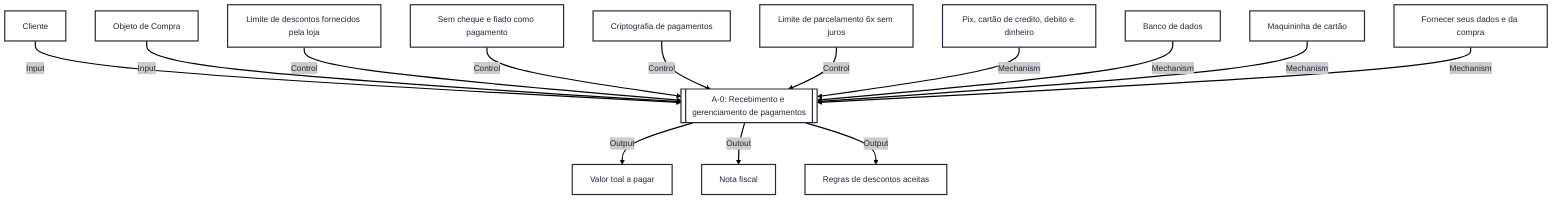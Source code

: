 ---
config:
      theme: redux
---
flowchart TB
        %% Entradas
        CL[Cliente]
        OC[Objeto de Compra]

        %% Controles
        LJ[Limite de descontos fornecidos pela loja]
        SP[Sem cheque e fiado como pagamento]
        CP[Criptografia de pagamentos]
        LM[Limite de parcelamento 6x sem juros]

        %% Mecanismo
        FM[Pix, cartão de credito, debito e dinheiro]
        BD[Banco de dados]
        MQ[Maquininha de cartão]
        ID[Fornecer seus dados e da compra]

        %% Atividade Principal
        A0[[A-0: Recebimento e gerenciamento de pagamentos]]

        %% Saídas
        VP[Valor toal a pagar]
        NF[Nota fiscal]
        RA[Regras de descontos aceitas]

        %%Ligações
        CL -->|Input| A0
        OC -->|Input| A0

        LJ -->|Control| A0
        SP -->|Control| A0
        CP -->|Control| A0
        LM -->|Control| A0

        FM -->|Mechanism| A0
        BD -->|Mechanism| A0
        MQ -->|Mechanism| A0
        ID -->|Mechanism| A0

        A0 -->|Output| VP
        A0 -->|Outout| NF
        A0 -->|Output| RA